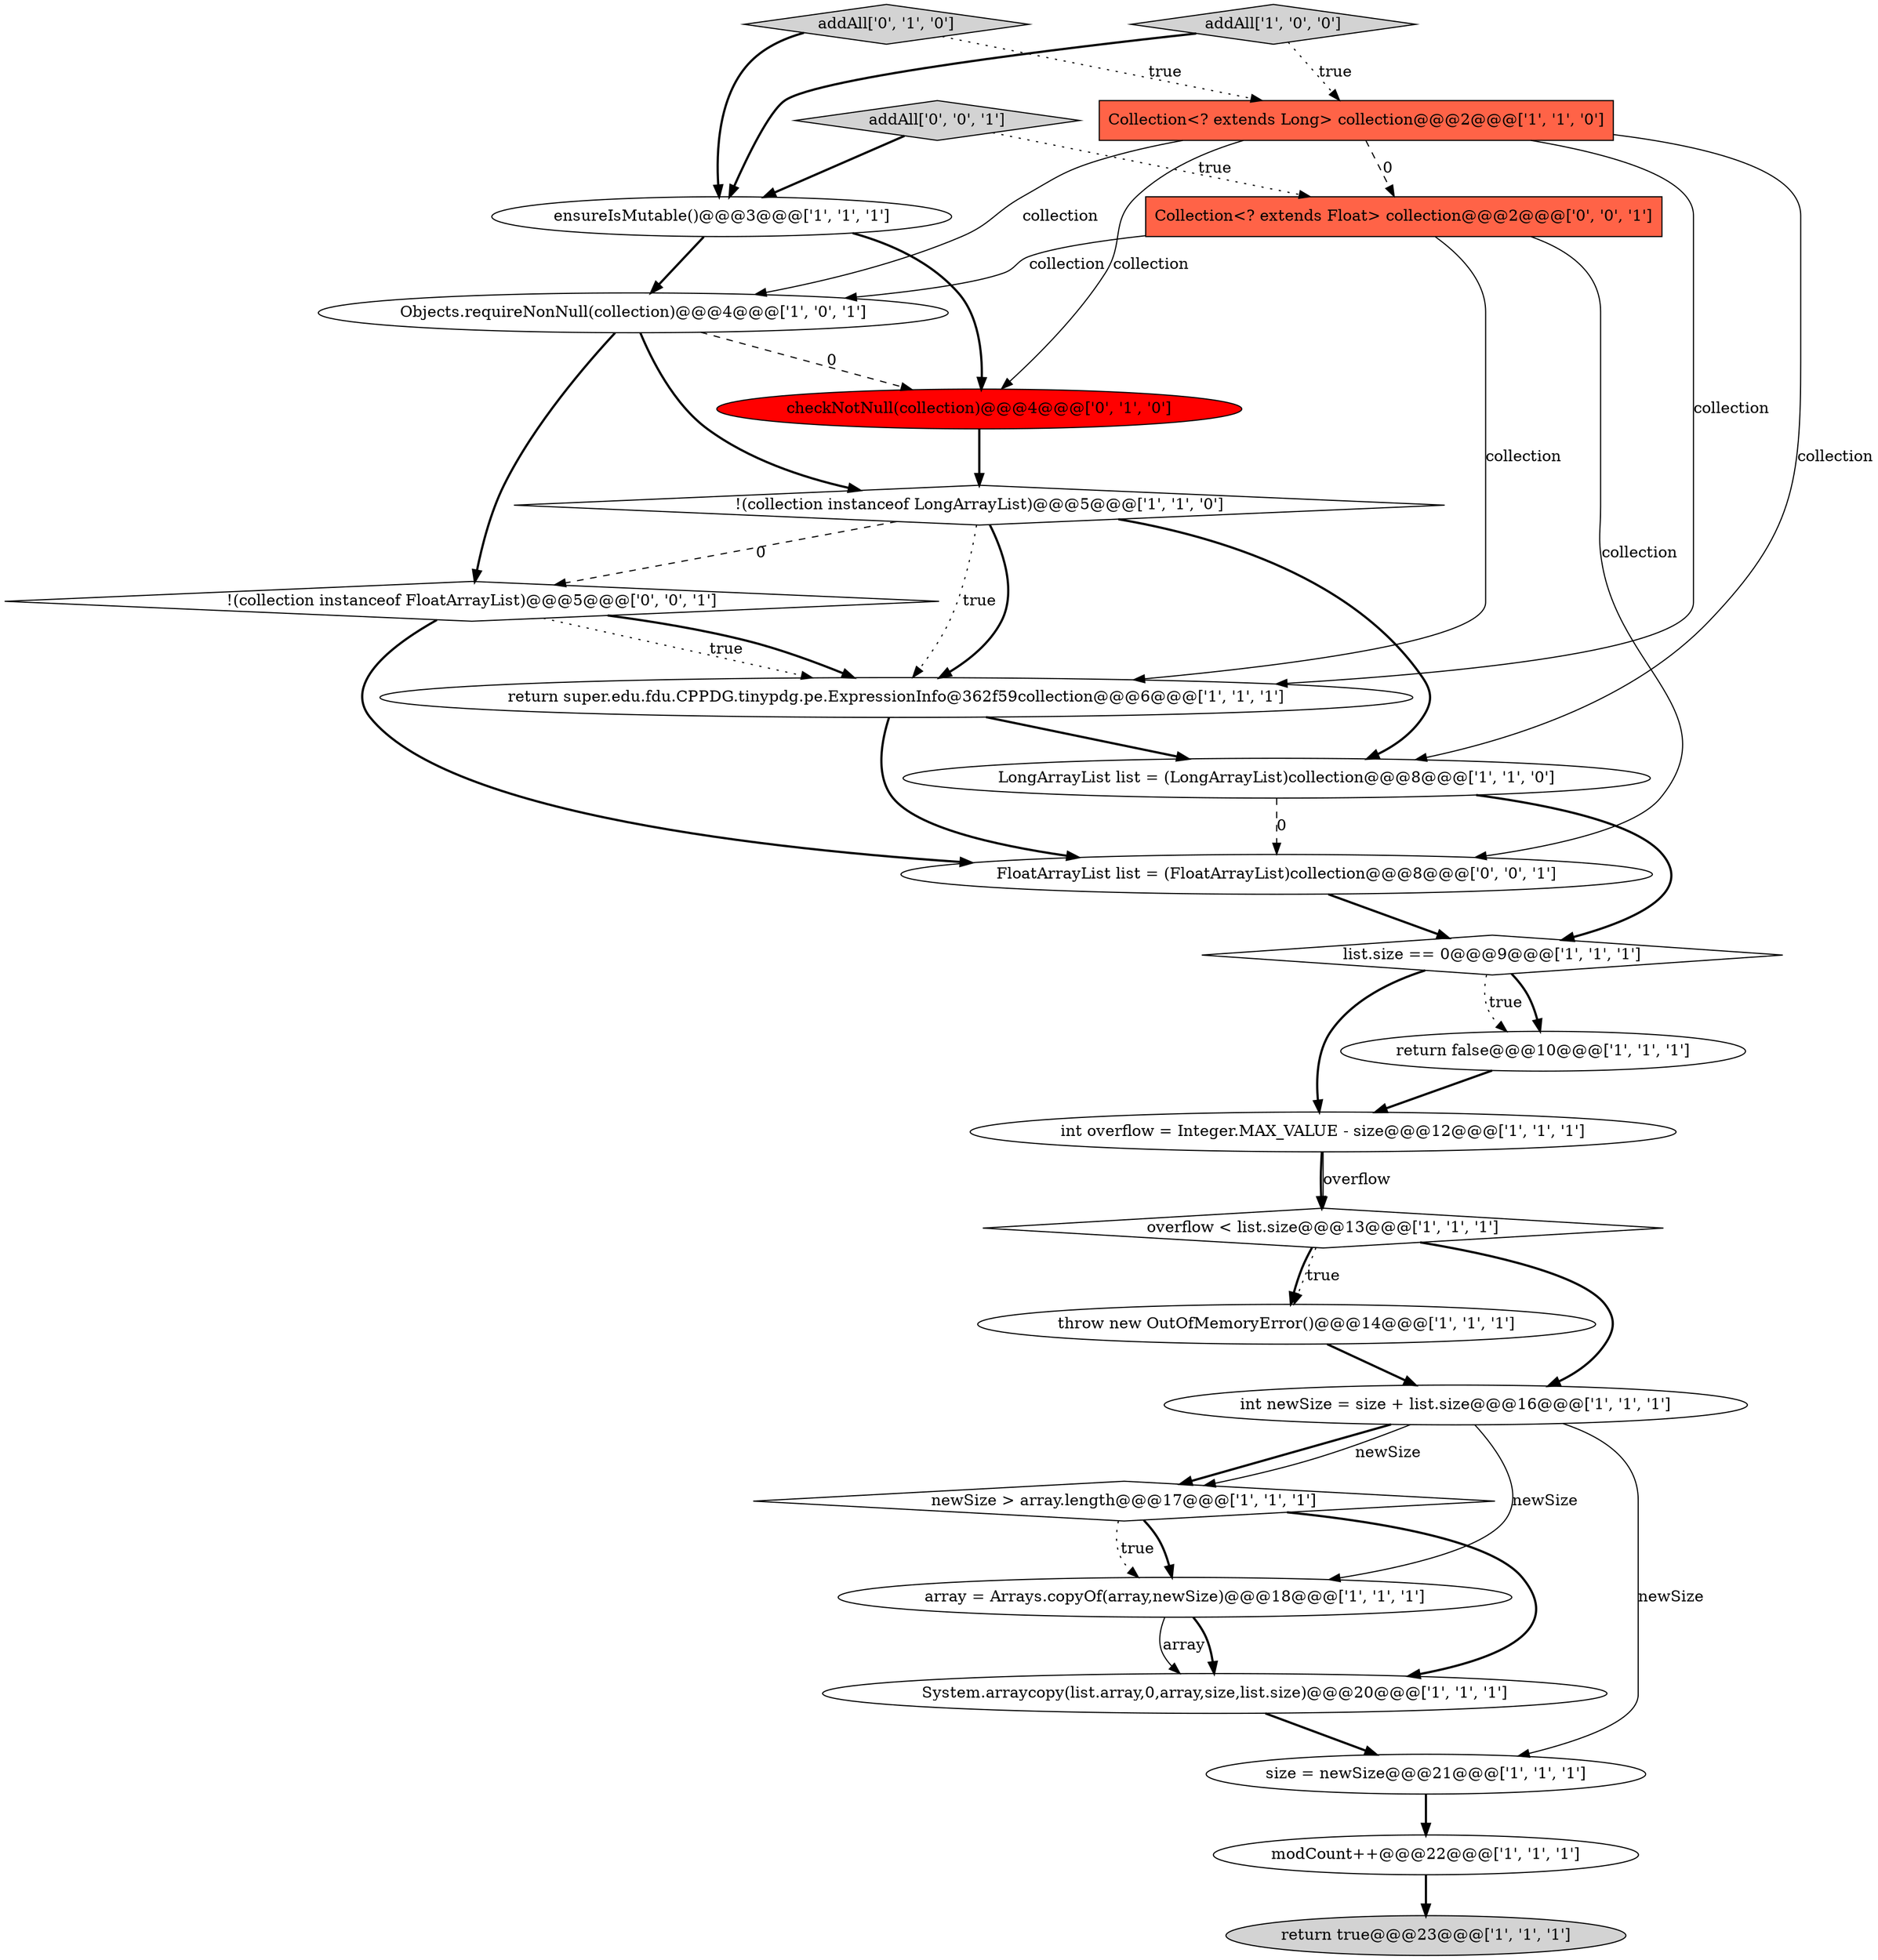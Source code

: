 digraph {
2 [style = filled, label = "System.arraycopy(list.array,0,array,size,list.size)@@@20@@@['1', '1', '1']", fillcolor = white, shape = ellipse image = "AAA0AAABBB1BBB"];
3 [style = filled, label = "Objects.requireNonNull(collection)@@@4@@@['1', '0', '1']", fillcolor = white, shape = ellipse image = "AAA0AAABBB1BBB"];
18 [style = filled, label = "return super.edu.fdu.CPPDG.tinypdg.pe.ExpressionInfo@362f59collection@@@6@@@['1', '1', '1']", fillcolor = white, shape = ellipse image = "AAA0AAABBB1BBB"];
24 [style = filled, label = "addAll['0', '0', '1']", fillcolor = lightgray, shape = diamond image = "AAA0AAABBB3BBB"];
7 [style = filled, label = "int newSize = size + list.size@@@16@@@['1', '1', '1']", fillcolor = white, shape = ellipse image = "AAA0AAABBB1BBB"];
0 [style = filled, label = "LongArrayList list = (LongArrayList)collection@@@8@@@['1', '1', '0']", fillcolor = white, shape = ellipse image = "AAA0AAABBB1BBB"];
23 [style = filled, label = "FloatArrayList list = (FloatArrayList)collection@@@8@@@['0', '0', '1']", fillcolor = white, shape = ellipse image = "AAA0AAABBB3BBB"];
6 [style = filled, label = "int overflow = Integer.MAX_VALUE - size@@@12@@@['1', '1', '1']", fillcolor = white, shape = ellipse image = "AAA0AAABBB1BBB"];
1 [style = filled, label = "list.size == 0@@@9@@@['1', '1', '1']", fillcolor = white, shape = diamond image = "AAA0AAABBB1BBB"];
17 [style = filled, label = "throw new OutOfMemoryError()@@@14@@@['1', '1', '1']", fillcolor = white, shape = ellipse image = "AAA0AAABBB1BBB"];
21 [style = filled, label = "!(collection instanceof FloatArrayList)@@@5@@@['0', '0', '1']", fillcolor = white, shape = diamond image = "AAA0AAABBB3BBB"];
13 [style = filled, label = "ensureIsMutable()@@@3@@@['1', '1', '1']", fillcolor = white, shape = ellipse image = "AAA0AAABBB1BBB"];
22 [style = filled, label = "Collection<? extends Float> collection@@@2@@@['0', '0', '1']", fillcolor = tomato, shape = box image = "AAA0AAABBB3BBB"];
15 [style = filled, label = "modCount++@@@22@@@['1', '1', '1']", fillcolor = white, shape = ellipse image = "AAA0AAABBB1BBB"];
10 [style = filled, label = "addAll['1', '0', '0']", fillcolor = lightgray, shape = diamond image = "AAA0AAABBB1BBB"];
8 [style = filled, label = "Collection<? extends Long> collection@@@2@@@['1', '1', '0']", fillcolor = tomato, shape = box image = "AAA0AAABBB1BBB"];
19 [style = filled, label = "addAll['0', '1', '0']", fillcolor = lightgray, shape = diamond image = "AAA0AAABBB2BBB"];
20 [style = filled, label = "checkNotNull(collection)@@@4@@@['0', '1', '0']", fillcolor = red, shape = ellipse image = "AAA1AAABBB2BBB"];
16 [style = filled, label = "overflow < list.size@@@13@@@['1', '1', '1']", fillcolor = white, shape = diamond image = "AAA0AAABBB1BBB"];
11 [style = filled, label = "!(collection instanceof LongArrayList)@@@5@@@['1', '1', '0']", fillcolor = white, shape = diamond image = "AAA0AAABBB1BBB"];
4 [style = filled, label = "size = newSize@@@21@@@['1', '1', '1']", fillcolor = white, shape = ellipse image = "AAA0AAABBB1BBB"];
14 [style = filled, label = "return true@@@23@@@['1', '1', '1']", fillcolor = lightgray, shape = ellipse image = "AAA0AAABBB1BBB"];
9 [style = filled, label = "array = Arrays.copyOf(array,newSize)@@@18@@@['1', '1', '1']", fillcolor = white, shape = ellipse image = "AAA0AAABBB1BBB"];
12 [style = filled, label = "newSize > array.length@@@17@@@['1', '1', '1']", fillcolor = white, shape = diamond image = "AAA0AAABBB1BBB"];
5 [style = filled, label = "return false@@@10@@@['1', '1', '1']", fillcolor = white, shape = ellipse image = "AAA0AAABBB1BBB"];
1->5 [style = bold, label=""];
10->8 [style = dotted, label="true"];
18->23 [style = bold, label=""];
15->14 [style = bold, label=""];
8->0 [style = solid, label="collection"];
9->2 [style = solid, label="array"];
7->12 [style = bold, label=""];
9->2 [style = bold, label=""];
21->18 [style = dotted, label="true"];
0->23 [style = dashed, label="0"];
16->17 [style = dotted, label="true"];
7->4 [style = solid, label="newSize"];
7->9 [style = solid, label="newSize"];
4->15 [style = bold, label=""];
22->18 [style = solid, label="collection"];
3->11 [style = bold, label=""];
16->7 [style = bold, label=""];
24->13 [style = bold, label=""];
22->23 [style = solid, label="collection"];
16->17 [style = bold, label=""];
11->18 [style = dotted, label="true"];
12->9 [style = bold, label=""];
2->4 [style = bold, label=""];
19->8 [style = dotted, label="true"];
21->18 [style = bold, label=""];
11->18 [style = bold, label=""];
7->12 [style = solid, label="newSize"];
17->7 [style = bold, label=""];
8->22 [style = dashed, label="0"];
12->2 [style = bold, label=""];
11->0 [style = bold, label=""];
1->6 [style = bold, label=""];
5->6 [style = bold, label=""];
13->3 [style = bold, label=""];
10->13 [style = bold, label=""];
19->13 [style = bold, label=""];
6->16 [style = bold, label=""];
0->1 [style = bold, label=""];
24->22 [style = dotted, label="true"];
8->18 [style = solid, label="collection"];
22->3 [style = solid, label="collection"];
3->20 [style = dashed, label="0"];
23->1 [style = bold, label=""];
6->16 [style = solid, label="overflow"];
3->21 [style = bold, label=""];
8->3 [style = solid, label="collection"];
8->20 [style = solid, label="collection"];
12->9 [style = dotted, label="true"];
21->23 [style = bold, label=""];
18->0 [style = bold, label=""];
1->5 [style = dotted, label="true"];
20->11 [style = bold, label=""];
13->20 [style = bold, label=""];
11->21 [style = dashed, label="0"];
}
